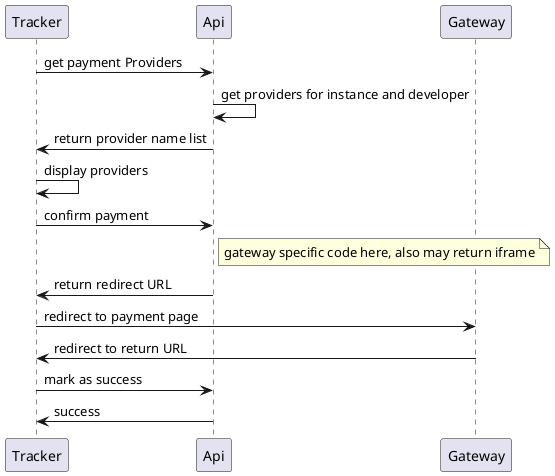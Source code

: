 @startuml

Tracker -> Api: get payment Providers
Api -> Api: get providers for instance and developer
Api -> Tracker: return provider name list
Tracker -> Tracker: display providers
Tracker -> Api: confirm payment
note right of Api: gateway specific code here, also may return iframe
Api -> Tracker: return redirect URL
Tracker -> Gateway: redirect to payment page
Gateway -> Tracker: redirect to return URL
Tracker -> Api: mark as success
Api -> Tracker: success

@enduml
